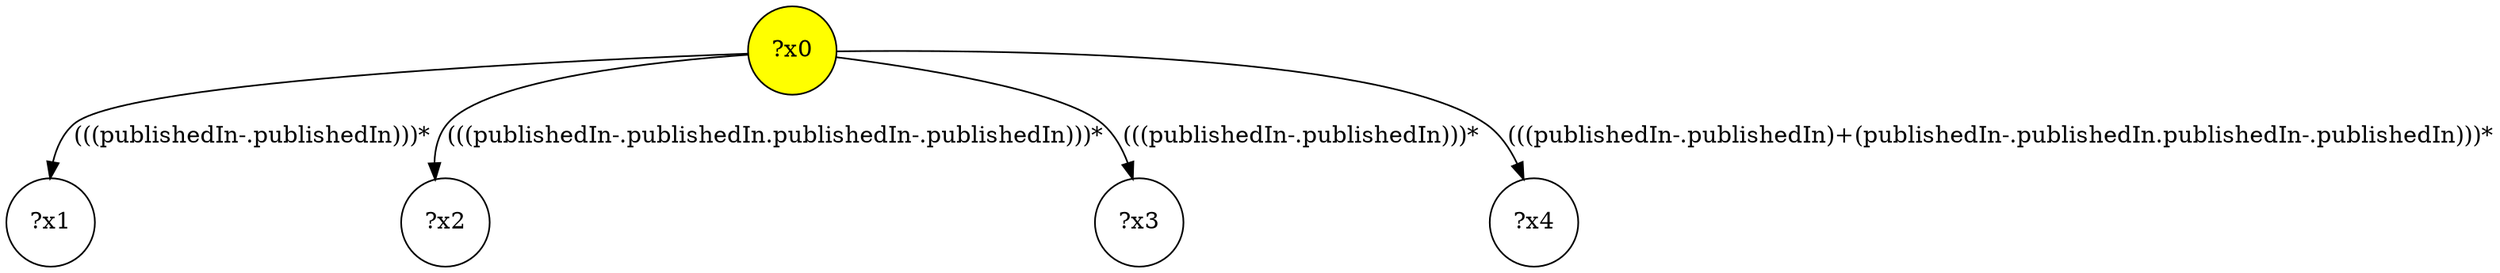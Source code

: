 digraph g {
	x0 [fillcolor="yellow", style="filled," shape=circle, label="?x0"];
	x1 [shape=circle, label="?x1"];
	x0 -> x1 [label="(((publishedIn-.publishedIn)))*"];
	x2 [shape=circle, label="?x2"];
	x0 -> x2 [label="(((publishedIn-.publishedIn.publishedIn-.publishedIn)))*"];
	x3 [shape=circle, label="?x3"];
	x0 -> x3 [label="(((publishedIn-.publishedIn)))*"];
	x4 [shape=circle, label="?x4"];
	x0 -> x4 [label="(((publishedIn-.publishedIn)+(publishedIn-.publishedIn.publishedIn-.publishedIn)))*"];
}
